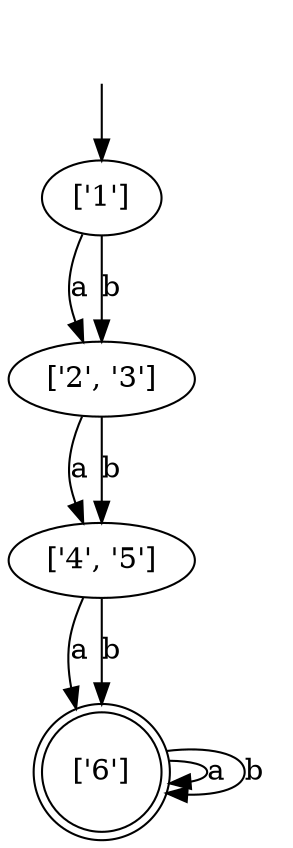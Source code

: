 digraph {
start [style=invis]
start -> "['1']"
"['1']" -> "['2', '3']" [label=a]
"['1']" -> "['2', '3']" [label=b]
"['6']" [shape=doublecircle]
"['6']" -> "['6']" [label=a]
"['6']" -> "['6']" [label=b]
"['4', '5']" -> "['6']" [label=a]
"['4', '5']" -> "['6']" [label=b]
"['2', '3']" -> "['4', '5']" [label=a]
"['2', '3']" -> "['4', '5']" [label=b]
}